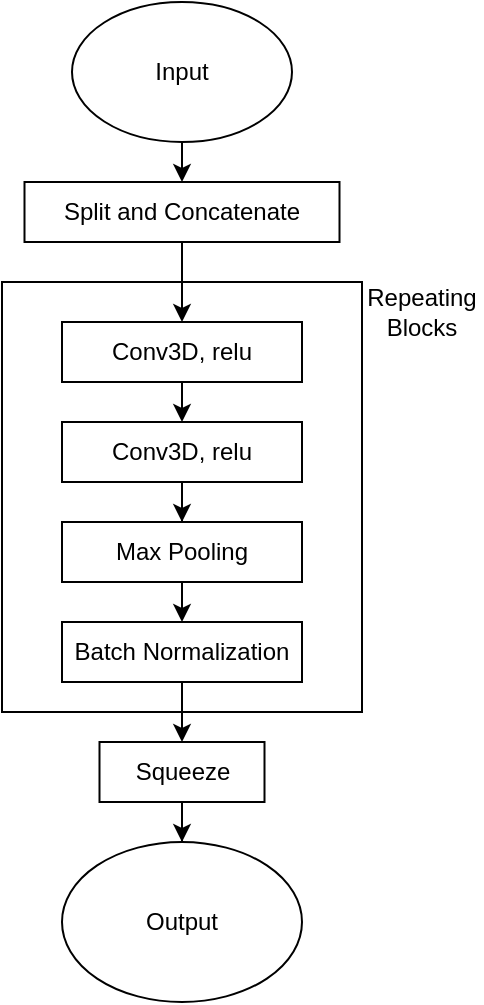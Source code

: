 <mxfile version="20.6.0" type="device"><diagram id="awDqmElbtsSxomKCUVsG" name="Page-1"><mxGraphModel dx="515" dy="779" grid="1" gridSize="10" guides="1" tooltips="1" connect="1" arrows="1" fold="1" page="1" pageScale="1" pageWidth="850" pageHeight="1100" math="0" shadow="0"><root><mxCell id="0"/><mxCell id="1" parent="0"/><mxCell id="61FekApi7p9lLKpkXs39-3" style="edgeStyle=orthogonalEdgeStyle;rounded=0;orthogonalLoop=1;jettySize=auto;html=1;exitX=0.5;exitY=1;exitDx=0;exitDy=0;entryX=0.5;entryY=0;entryDx=0;entryDy=0;" parent="1" source="61FekApi7p9lLKpkXs39-1" target="61FekApi7p9lLKpkXs39-2" edge="1"><mxGeometry relative="1" as="geometry"/></mxCell><mxCell id="61FekApi7p9lLKpkXs39-1" value="Input" style="ellipse;whiteSpace=wrap;html=1;" parent="1" vertex="1"><mxGeometry x="210" y="170" width="110" height="70" as="geometry"/></mxCell><mxCell id="61FekApi7p9lLKpkXs39-5" style="edgeStyle=orthogonalEdgeStyle;rounded=0;orthogonalLoop=1;jettySize=auto;html=1;exitX=0.5;exitY=1;exitDx=0;exitDy=0;entryX=0.5;entryY=0;entryDx=0;entryDy=0;" parent="1" source="61FekApi7p9lLKpkXs39-2" target="61FekApi7p9lLKpkXs39-4" edge="1"><mxGeometry relative="1" as="geometry"/></mxCell><mxCell id="61FekApi7p9lLKpkXs39-2" value="Split and Concatenate" style="rounded=0;whiteSpace=wrap;html=1;" parent="1" vertex="1"><mxGeometry x="186.25" y="260" width="157.5" height="30" as="geometry"/></mxCell><mxCell id="61FekApi7p9lLKpkXs39-7" style="edgeStyle=orthogonalEdgeStyle;rounded=0;orthogonalLoop=1;jettySize=auto;html=1;exitX=0.5;exitY=1;exitDx=0;exitDy=0;entryX=0.5;entryY=0;entryDx=0;entryDy=0;" parent="1" source="61FekApi7p9lLKpkXs39-4" target="61FekApi7p9lLKpkXs39-6" edge="1"><mxGeometry relative="1" as="geometry"/></mxCell><mxCell id="61FekApi7p9lLKpkXs39-4" value="Conv3D, relu" style="rounded=0;whiteSpace=wrap;html=1;" parent="1" vertex="1"><mxGeometry x="205" y="330" width="120" height="30" as="geometry"/></mxCell><mxCell id="61FekApi7p9lLKpkXs39-9" style="edgeStyle=orthogonalEdgeStyle;rounded=0;orthogonalLoop=1;jettySize=auto;html=1;exitX=0.5;exitY=1;exitDx=0;exitDy=0;" parent="1" source="61FekApi7p9lLKpkXs39-6" target="61FekApi7p9lLKpkXs39-8" edge="1"><mxGeometry relative="1" as="geometry"/></mxCell><mxCell id="61FekApi7p9lLKpkXs39-6" value="Conv3D, relu" style="rounded=0;whiteSpace=wrap;html=1;" parent="1" vertex="1"><mxGeometry x="205" y="380" width="120" height="30" as="geometry"/></mxCell><mxCell id="61FekApi7p9lLKpkXs39-11" style="edgeStyle=orthogonalEdgeStyle;rounded=0;orthogonalLoop=1;jettySize=auto;html=1;exitX=0.5;exitY=1;exitDx=0;exitDy=0;entryX=0.5;entryY=0;entryDx=0;entryDy=0;" parent="1" source="61FekApi7p9lLKpkXs39-8" target="61FekApi7p9lLKpkXs39-10" edge="1"><mxGeometry relative="1" as="geometry"/></mxCell><mxCell id="61FekApi7p9lLKpkXs39-8" value="Max Pooling" style="rounded=0;whiteSpace=wrap;html=1;" parent="1" vertex="1"><mxGeometry x="205" y="430" width="120" height="30" as="geometry"/></mxCell><mxCell id="61FekApi7p9lLKpkXs39-13" style="edgeStyle=orthogonalEdgeStyle;rounded=0;orthogonalLoop=1;jettySize=auto;html=1;exitX=0.5;exitY=1;exitDx=0;exitDy=0;entryX=0.5;entryY=0;entryDx=0;entryDy=0;" parent="1" source="61FekApi7p9lLKpkXs39-10" target="61FekApi7p9lLKpkXs39-12" edge="1"><mxGeometry relative="1" as="geometry"/></mxCell><mxCell id="61FekApi7p9lLKpkXs39-10" value="Batch Normalization" style="rounded=0;whiteSpace=wrap;html=1;" parent="1" vertex="1"><mxGeometry x="205" y="480" width="120" height="30" as="geometry"/></mxCell><mxCell id="61FekApi7p9lLKpkXs39-15" style="edgeStyle=orthogonalEdgeStyle;rounded=0;orthogonalLoop=1;jettySize=auto;html=1;exitX=0.5;exitY=1;exitDx=0;exitDy=0;" parent="1" source="61FekApi7p9lLKpkXs39-12" target="61FekApi7p9lLKpkXs39-14" edge="1"><mxGeometry relative="1" as="geometry"/></mxCell><mxCell id="61FekApi7p9lLKpkXs39-12" value="Squeeze" style="rounded=0;whiteSpace=wrap;html=1;" parent="1" vertex="1"><mxGeometry x="223.75" y="540" width="82.5" height="30" as="geometry"/></mxCell><mxCell id="61FekApi7p9lLKpkXs39-14" value="Output" style="ellipse;whiteSpace=wrap;html=1;" parent="1" vertex="1"><mxGeometry x="205" y="590" width="120" height="80" as="geometry"/></mxCell><mxCell id="61FekApi7p9lLKpkXs39-16" value="" style="rounded=0;whiteSpace=wrap;html=1;fillColor=none;" parent="1" vertex="1"><mxGeometry x="175" y="310" width="180" height="215" as="geometry"/></mxCell><mxCell id="61FekApi7p9lLKpkXs39-17" value="Repeating Blocks" style="text;html=1;strokeColor=none;fillColor=none;align=center;verticalAlign=middle;whiteSpace=wrap;rounded=0;" parent="1" vertex="1"><mxGeometry x="355" y="310" width="60" height="30" as="geometry"/></mxCell></root></mxGraphModel></diagram></mxfile>